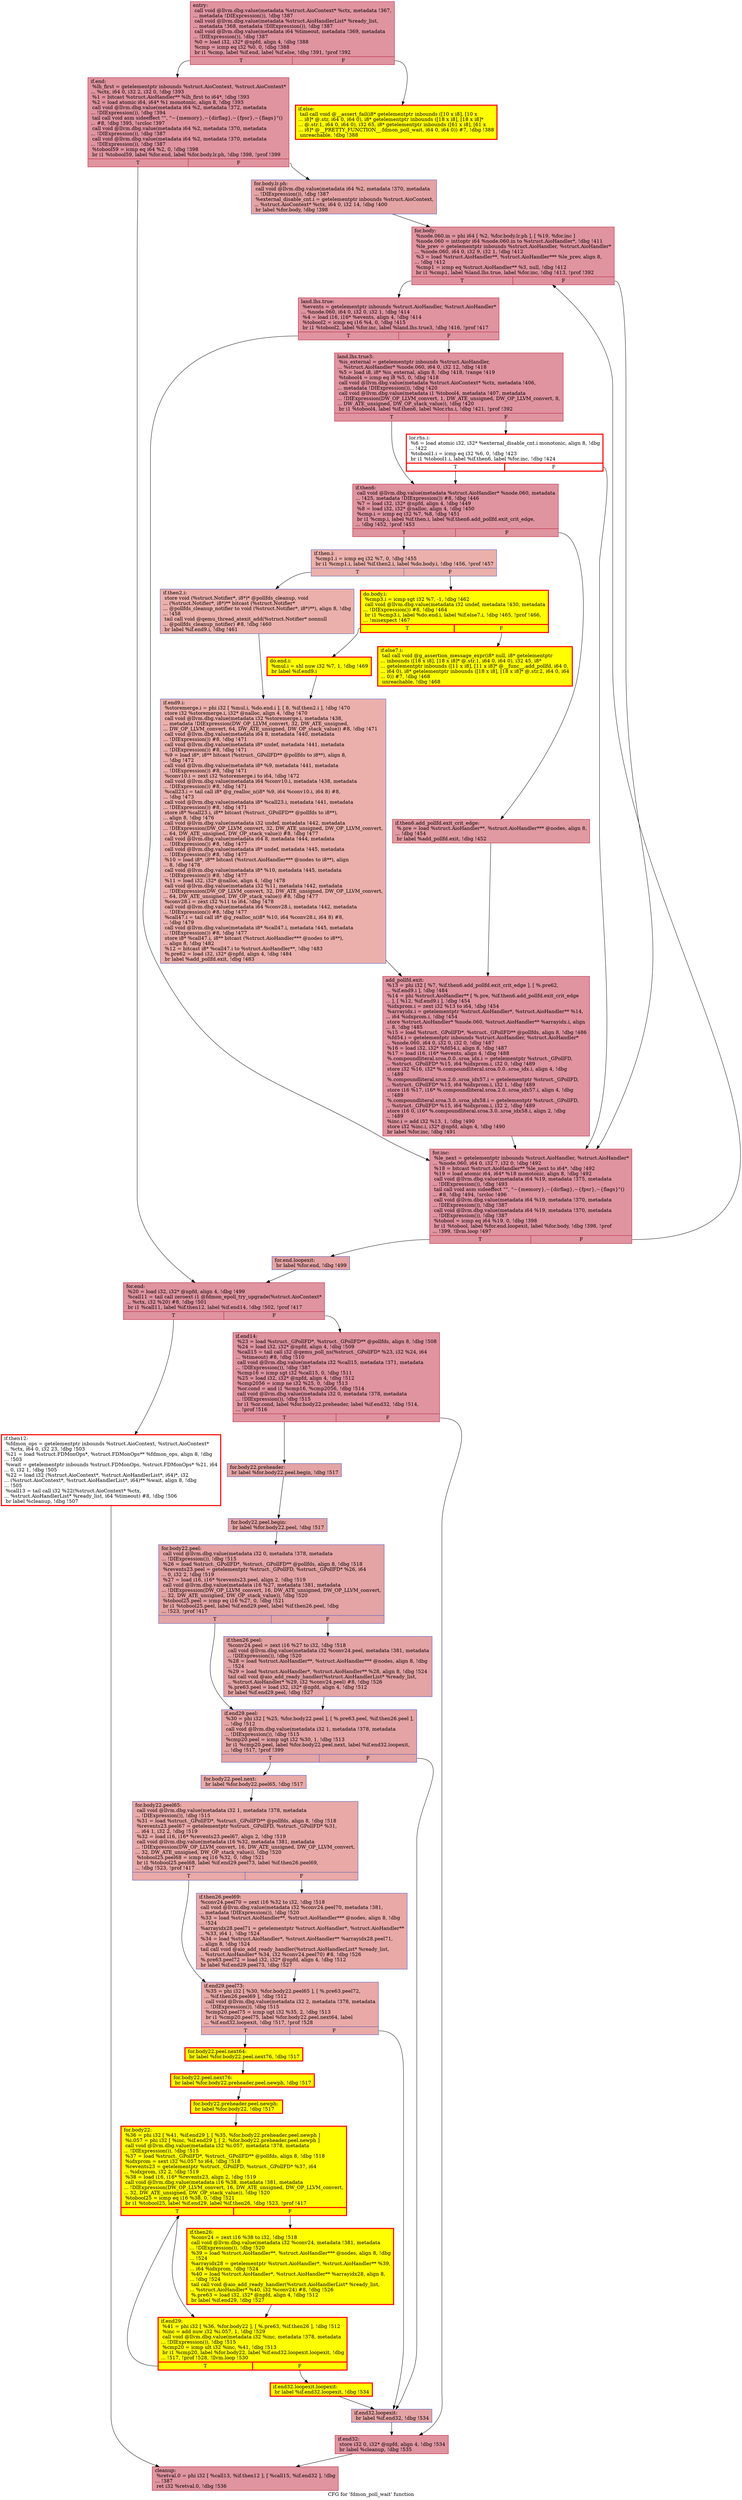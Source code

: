 digraph "CFG for 'fdmon_poll_wait' function" {
	label="CFG for 'fdmon_poll_wait' function";

	Node0x563a536e8830 [shape=record,color="#b70d28ff", style=filled, fillcolor="#b70d2870",label="{entry:\l  call void @llvm.dbg.value(metadata %struct.AioContext* %ctx, metadata !367,\l... metadata !DIExpression()), !dbg !387\l  call void @llvm.dbg.value(metadata %struct.AioHandlerList* %ready_list,\l... metadata !368, metadata !DIExpression()), !dbg !387\l  call void @llvm.dbg.value(metadata i64 %timeout, metadata !369, metadata\l... !DIExpression()), !dbg !387\l  %0 = load i32, i32* @npfd, align 4, !dbg !388\l  %cmp = icmp eq i32 %0, 0, !dbg !388\l  br i1 %cmp, label %if.end, label %if.else, !dbg !391, !prof !392\l|{<s0>T|<s1>F}}"];
	Node0x563a536e8830:s0 -> Node0x563a536ec380;
	Node0x563a536e8830:s1 -> Node0x563a536ec3f0;
	Node0x563a536ec3f0 [shape=record,penwidth=3.0, style="filled", color="red", fillcolor="yellow",label="{if.else:                                          \l  tail call void @__assert_fail(i8* getelementptr inbounds ([10 x i8], [10 x\l... i8]* @.str, i64 0, i64 0), i8* getelementptr inbounds ([18 x i8], [18 x i8]*\l... @.str.1, i64 0, i64 0), i32 65, i8* getelementptr inbounds ([61 x i8], [61 x\l... i8]* @__PRETTY_FUNCTION__.fdmon_poll_wait, i64 0, i64 0)) #7, !dbg !388\l  unreachable, !dbg !388\l}"];
	Node0x563a536ec380 [shape=record,color="#b70d28ff", style=filled, fillcolor="#b70d2870",label="{if.end:                                           \l  %lh_first = getelementptr inbounds %struct.AioContext, %struct.AioContext*\l... %ctx, i64 0, i32 2, i32 0, !dbg !393\l  %1 = bitcast %struct.AioHandler** %lh_first to i64*, !dbg !393\l  %2 = load atomic i64, i64* %1 monotonic, align 8, !dbg !393\l  call void @llvm.dbg.value(metadata i64 %2, metadata !372, metadata\l... !DIExpression()), !dbg !394\l  tail call void asm sideeffect \"\", \"~\{memory\},~\{dirflag\},~\{fpsr\},~\{flags\}\"()\l... #8, !dbg !395, !srcloc !397\l  call void @llvm.dbg.value(metadata i64 %2, metadata !370, metadata\l... !DIExpression()), !dbg !387\l  call void @llvm.dbg.value(metadata i64 %2, metadata !370, metadata\l... !DIExpression()), !dbg !387\l  %tobool59 = icmp eq i64 %2, 0, !dbg !398\l  br i1 %tobool59, label %for.end, label %for.body.lr.ph, !dbg !398, !prof !399\l|{<s0>T|<s1>F}}"];
	Node0x563a536ec380:s0 -> Node0x563a536ee270;
	Node0x563a536ec380:s1 -> Node0x563a538050e0;
	Node0x563a538050e0 [shape=record,color="#3d50c3ff", style=filled, fillcolor="#c32e3170",label="{for.body.lr.ph:                                   \l  call void @llvm.dbg.value(metadata i64 %2, metadata !370, metadata\l... !DIExpression()), !dbg !387\l  %external_disable_cnt.i = getelementptr inbounds %struct.AioContext,\l... %struct.AioContext* %ctx, i64 0, i32 14, !dbg !400\l  br label %for.body, !dbg !398\l}"];
	Node0x563a538050e0 -> Node0x563a536f0500;
	Node0x563a536f0500 [shape=record,color="#b70d28ff", style=filled, fillcolor="#b70d2870",label="{for.body:                                         \l  %node.060.in = phi i64 [ %2, %for.body.lr.ph ], [ %19, %for.inc ]\l  %node.060 = inttoptr i64 %node.060.in to %struct.AioHandler*, !dbg !411\l  %le_prev = getelementptr inbounds %struct.AioHandler, %struct.AioHandler*\l... %node.060, i64 0, i32 9, i32 1, !dbg !412\l  %3 = load %struct.AioHandler**, %struct.AioHandler*** %le_prev, align 8,\l... !dbg !412\l  %cmp1 = icmp eq %struct.AioHandler** %3, null, !dbg !412\l  br i1 %cmp1, label %land.lhs.true, label %for.inc, !dbg !413, !prof !392\l|{<s0>T|<s1>F}}"];
	Node0x563a536f0500:s0 -> Node0x563a536f0d40;
	Node0x563a536f0500:s1 -> Node0x563a536f0450;
	Node0x563a536f0d40 [shape=record,color="#b70d28ff", style=filled, fillcolor="#b70d2870",label="{land.lhs.true:                                    \l  %events = getelementptr inbounds %struct.AioHandler, %struct.AioHandler*\l... %node.060, i64 0, i32 0, i32 1, !dbg !414\l  %4 = load i16, i16* %events, align 4, !dbg !414\l  %tobool2 = icmp eq i16 %4, 0, !dbg !415\l  br i1 %tobool2, label %for.inc, label %land.lhs.true3, !dbg !416, !prof !417\l|{<s0>T|<s1>F}}"];
	Node0x563a536f0d40:s0 -> Node0x563a536f0450;
	Node0x563a536f0d40:s1 -> Node0x563a536f0c90;
	Node0x563a536f0c90 [shape=record,color="#b70d28ff", style=filled, fillcolor="#b70d2870",label="{land.lhs.true3:                                   \l  %is_external = getelementptr inbounds %struct.AioHandler,\l... %struct.AioHandler* %node.060, i64 0, i32 12, !dbg !418\l  %5 = load i8, i8* %is_external, align 8, !dbg !418, !range !419\l  %tobool4 = icmp eq i8 %5, 0, !dbg !418\l  call void @llvm.dbg.value(metadata %struct.AioContext* %ctx, metadata !406,\l... metadata !DIExpression()), !dbg !420\l  call void @llvm.dbg.value(metadata i1 %tobool4, metadata !407, metadata\l... !DIExpression(DW_OP_LLVM_convert, 1, DW_ATE_unsigned, DW_OP_LLVM_convert, 8,\l... DW_ATE_unsigned, DW_OP_stack_value)), !dbg !420\l  br i1 %tobool4, label %if.then6, label %lor.rhs.i, !dbg !421, !prof !392\l|{<s0>T|<s1>F}}"];
	Node0x563a536f0c90:s0 -> Node0x563a536f0bb0;
	Node0x563a536f0c90:s1 -> Node0x563a537066a0;
	Node0x563a537066a0 [shape=record,penwidth=3.0, color="red",label="{lor.rhs.i:                                        \l  %6 = load atomic i32, i32* %external_disable_cnt.i monotonic, align 8, !dbg\l... !422\l  %tobool1.i = icmp eq i32 %6, 0, !dbg !423\l  br i1 %tobool1.i, label %if.then6, label %for.inc, !dbg !424\l|{<s0>T|<s1>F}}"];
	Node0x563a537066a0:s0 -> Node0x563a536f0bb0;
	Node0x563a537066a0:s1 -> Node0x563a536f0450;
	Node0x563a536f0bb0 [shape=record,color="#b70d28ff", style=filled, fillcolor="#b70d2870",label="{if.then6:                                         \l  call void @llvm.dbg.value(metadata %struct.AioHandler* %node.060, metadata\l... !425, metadata !DIExpression()) #8, !dbg !446\l  %7 = load i32, i32* @npfd, align 4, !dbg !449\l  %8 = load i32, i32* @nalloc, align 4, !dbg !450\l  %cmp.i = icmp eq i32 %7, %8, !dbg !451\l  br i1 %cmp.i, label %if.then.i, label %if.then6.add_pollfd.exit_crit_edge,\l... !dbg !452, !prof !453\l|{<s0>T|<s1>F}}"];
	Node0x563a536f0bb0:s0 -> Node0x563a536e6e00;
	Node0x563a536f0bb0:s1 -> Node0x563a536f0320;
	Node0x563a536f0320 [shape=record,color="#b70d28ff", style=filled, fillcolor="#bb1b2c70",label="{if.then6.add_pollfd.exit_crit_edge:               \l  %.pre = load %struct.AioHandler**, %struct.AioHandler*** @nodes, align 8,\l... !dbg !454\l  br label %add_pollfd.exit, !dbg !452\l}"];
	Node0x563a536f0320 -> Node0x563a5370fe30;
	Node0x563a536e6e00 [shape=record,color="#3d50c3ff", style=filled, fillcolor="#d24b4070",label="{if.then.i:                                        \l  %cmp1.i = icmp eq i32 %7, 0, !dbg !455\l  br i1 %cmp1.i, label %if.then2.i, label %do.body.i, !dbg !456, !prof !457\l|{<s0>T|<s1>F}}"];
	Node0x563a536e6e00:s0 -> Node0x563a534e6120;
	Node0x563a536e6e00:s1 -> Node0x563a536f7170;
	Node0x563a534e6120 [shape=record,color="#3d50c3ff", style=filled, fillcolor="#d24b4070",label="{if.then2.i:                                       \l  store void (%struct.Notifier*, i8*)* @pollfds_cleanup, void\l... (%struct.Notifier*, i8*)** bitcast (%struct.Notifier*\l... @pollfds_cleanup_notifier to void (%struct.Notifier*, i8*)**), align 8, !dbg\l... !458\l  tail call void @qemu_thread_atexit_add(%struct.Notifier* nonnull\l... @pollfds_cleanup_notifier) #8, !dbg !460\l  br label %if.end9.i, !dbg !461\l}"];
	Node0x563a534e6120 -> Node0x563a536f7db0;
	Node0x563a536f7170 [shape=record,penwidth=3.0, style="filled", color="red", fillcolor="yellow",label="{do.body.i:                                        \l  %cmp3.i = icmp sgt i32 %7, -1, !dbg !462\l  call void @llvm.dbg.value(metadata i32 undef, metadata !430, metadata\l... !DIExpression()) #8, !dbg !464\l  br i1 %cmp3.i, label %do.end.i, label %if.else7.i, !dbg !465, !prof !466,\l... !misexpect !467\l|{<s0>T|<s1>F}}"];
	Node0x563a536f7170:s0 -> Node0x563a537d8660;
	Node0x563a536f7170:s1 -> Node0x563a53718b30;
	Node0x563a53718b30 [shape=record,penwidth=3.0, style="filled", color="red", fillcolor="yellow",label="{if.else7.i:                                       \l  tail call void @g_assertion_message_expr(i8* null, i8* getelementptr\l... inbounds ([18 x i8], [18 x i8]* @.str.1, i64 0, i64 0), i32 45, i8*\l... getelementptr inbounds ([11 x i8], [11 x i8]* @__func__.add_pollfd, i64 0,\l... i64 0), i8* getelementptr inbounds ([18 x i8], [18 x i8]* @.str.2, i64 0, i64\l... 0)) #7, !dbg !468\l  unreachable, !dbg !468\l}"];
	Node0x563a537d8660 [shape=record,penwidth=3.0, style="filled", color="red", fillcolor="yellow",label="{do.end.i:                                         \l  %mul.i = shl nuw i32 %7, 1, !dbg !469\l  br label %if.end9.i\l}"];
	Node0x563a537d8660 -> Node0x563a536f7db0;
	Node0x563a536f7db0 [shape=record,color="#3d50c3ff", style=filled, fillcolor="#d24b4070",label="{if.end9.i:                                        \l  %storemerge.i = phi i32 [ %mul.i, %do.end.i ], [ 8, %if.then2.i ], !dbg !470\l  store i32 %storemerge.i, i32* @nalloc, align 4, !dbg !470\l  call void @llvm.dbg.value(metadata i32 %storemerge.i, metadata !438,\l... metadata !DIExpression(DW_OP_LLVM_convert, 32, DW_ATE_unsigned,\l... DW_OP_LLVM_convert, 64, DW_ATE_unsigned, DW_OP_stack_value)) #8, !dbg !471\l  call void @llvm.dbg.value(metadata i64 8, metadata !440, metadata\l... !DIExpression()) #8, !dbg !471\l  call void @llvm.dbg.value(metadata i8* undef, metadata !441, metadata\l... !DIExpression()) #8, !dbg !471\l  %9 = load i8*, i8** bitcast (%struct._GPollFD** @pollfds to i8**), align 8,\l... !dbg !472\l  call void @llvm.dbg.value(metadata i8* %9, metadata !441, metadata\l... !DIExpression()) #8, !dbg !471\l  %conv10.i = zext i32 %storemerge.i to i64, !dbg !472\l  call void @llvm.dbg.value(metadata i64 %conv10.i, metadata !438, metadata\l... !DIExpression()) #8, !dbg !471\l  %call23.i = tail call i8* @g_realloc_n(i8* %9, i64 %conv10.i, i64 8) #8,\l... !dbg !473\l  call void @llvm.dbg.value(metadata i8* %call23.i, metadata !441, metadata\l... !DIExpression()) #8, !dbg !471\l  store i8* %call23.i, i8** bitcast (%struct._GPollFD** @pollfds to i8**),\l... align 8, !dbg !476\l  call void @llvm.dbg.value(metadata i32 undef, metadata !442, metadata\l... !DIExpression(DW_OP_LLVM_convert, 32, DW_ATE_unsigned, DW_OP_LLVM_convert,\l... 64, DW_ATE_unsigned, DW_OP_stack_value)) #8, !dbg !477\l  call void @llvm.dbg.value(metadata i64 8, metadata !444, metadata\l... !DIExpression()) #8, !dbg !477\l  call void @llvm.dbg.value(metadata i8* undef, metadata !445, metadata\l... !DIExpression()) #8, !dbg !477\l  %10 = load i8*, i8** bitcast (%struct.AioHandler*** @nodes to i8**), align\l... 8, !dbg !478\l  call void @llvm.dbg.value(metadata i8* %10, metadata !445, metadata\l... !DIExpression()) #8, !dbg !477\l  %11 = load i32, i32* @nalloc, align 4, !dbg !478\l  call void @llvm.dbg.value(metadata i32 %11, metadata !442, metadata\l... !DIExpression(DW_OP_LLVM_convert, 32, DW_ATE_unsigned, DW_OP_LLVM_convert,\l... 64, DW_ATE_unsigned, DW_OP_stack_value)) #8, !dbg !477\l  %conv28.i = zext i32 %11 to i64, !dbg !478\l  call void @llvm.dbg.value(metadata i64 %conv28.i, metadata !442, metadata\l... !DIExpression()) #8, !dbg !477\l  %call47.i = tail call i8* @g_realloc_n(i8* %10, i64 %conv28.i, i64 8) #8,\l... !dbg !479\l  call void @llvm.dbg.value(metadata i8* %call47.i, metadata !445, metadata\l... !DIExpression()) #8, !dbg !477\l  store i8* %call47.i, i8** bitcast (%struct.AioHandler*** @nodes to i8**),\l... align 8, !dbg !482\l  %12 = bitcast i8* %call47.i to %struct.AioHandler**, !dbg !483\l  %.pre62 = load i32, i32* @npfd, align 4, !dbg !484\l  br label %add_pollfd.exit, !dbg !483\l}"];
	Node0x563a536f7db0 -> Node0x563a5370fe30;
	Node0x563a5370fe30 [shape=record,color="#b70d28ff", style=filled, fillcolor="#b70d2870",label="{add_pollfd.exit:                                  \l  %13 = phi i32 [ %7, %if.then6.add_pollfd.exit_crit_edge ], [ %.pre62,\l... %if.end9.i ], !dbg !484\l  %14 = phi %struct.AioHandler** [ %.pre, %if.then6.add_pollfd.exit_crit_edge\l... ], [ %12, %if.end9.i ], !dbg !454\l  %idxprom.i = zext i32 %13 to i64, !dbg !454\l  %arrayidx.i = getelementptr %struct.AioHandler*, %struct.AioHandler** %14,\l... i64 %idxprom.i, !dbg !454\l  store %struct.AioHandler* %node.060, %struct.AioHandler** %arrayidx.i, align\l... 8, !dbg !485\l  %15 = load %struct._GPollFD*, %struct._GPollFD** @pollfds, align 8, !dbg !486\l  %fd54.i = getelementptr inbounds %struct.AioHandler, %struct.AioHandler*\l... %node.060, i64 0, i32 0, i32 0, !dbg !487\l  %16 = load i32, i32* %fd54.i, align 8, !dbg !487\l  %17 = load i16, i16* %events, align 4, !dbg !488\l  %.compoundliteral.sroa.0.0..sroa_idx.i = getelementptr %struct._GPollFD,\l... %struct._GPollFD* %15, i64 %idxprom.i, i32 0, !dbg !489\l  store i32 %16, i32* %.compoundliteral.sroa.0.0..sroa_idx.i, align 4, !dbg\l... !489\l  %.compoundliteral.sroa.2.0..sroa_idx57.i = getelementptr %struct._GPollFD,\l... %struct._GPollFD* %15, i64 %idxprom.i, i32 1, !dbg !489\l  store i16 %17, i16* %.compoundliteral.sroa.2.0..sroa_idx57.i, align 4, !dbg\l... !489\l  %.compoundliteral.sroa.3.0..sroa_idx58.i = getelementptr %struct._GPollFD,\l... %struct._GPollFD* %15, i64 %idxprom.i, i32 2, !dbg !489\l  store i16 0, i16* %.compoundliteral.sroa.3.0..sroa_idx58.i, align 2, !dbg\l... !489\l  %inc.i = add i32 %13, 1, !dbg !490\l  store i32 %inc.i, i32* @npfd, align 4, !dbg !490\l  br label %for.inc, !dbg !491\l}"];
	Node0x563a5370fe30 -> Node0x563a536f0450;
	Node0x563a536f0450 [shape=record,color="#b70d28ff", style=filled, fillcolor="#b70d2870",label="{for.inc:                                          \l  %le_next = getelementptr inbounds %struct.AioHandler, %struct.AioHandler*\l... %node.060, i64 0, i32 7, i32 0, !dbg !492\l  %18 = bitcast %struct.AioHandler** %le_next to i64*, !dbg !492\l  %19 = load atomic i64, i64* %18 monotonic, align 8, !dbg !492\l  call void @llvm.dbg.value(metadata i64 %19, metadata !375, metadata\l... !DIExpression()), !dbg !493\l  tail call void asm sideeffect \"\", \"~\{memory\},~\{dirflag\},~\{fpsr\},~\{flags\}\"()\l... #8, !dbg !494, !srcloc !496\l  call void @llvm.dbg.value(metadata i64 %19, metadata !370, metadata\l... !DIExpression()), !dbg !387\l  call void @llvm.dbg.value(metadata i64 %19, metadata !370, metadata\l... !DIExpression()), !dbg !387\l  %tobool = icmp eq i64 %19, 0, !dbg !398\l  br i1 %tobool, label %for.end.loopexit, label %for.body, !dbg !398, !prof\l... !399, !llvm.loop !497\l|{<s0>T|<s1>F}}"];
	Node0x563a536f0450:s0 -> Node0x563a53809930;
	Node0x563a536f0450:s1 -> Node0x563a536f0500;
	Node0x563a53809930 [shape=record,color="#3d50c3ff", style=filled, fillcolor="#c32e3170",label="{for.end.loopexit:                                 \l  br label %for.end, !dbg !499\l}"];
	Node0x563a53809930 -> Node0x563a536ee270;
	Node0x563a536ee270 [shape=record,color="#b70d28ff", style=filled, fillcolor="#b70d2870",label="{for.end:                                          \l  %20 = load i32, i32* @npfd, align 4, !dbg !499\l  %call11 = tail call zeroext i1 @fdmon_epoll_try_upgrade(%struct.AioContext*\l... %ctx, i32 %20) #8, !dbg !501\l  br i1 %call11, label %if.then12, label %if.end14, !dbg !502, !prof !417\l|{<s0>T|<s1>F}}"];
	Node0x563a536ee270:s0 -> Node0x563a536f4a30;
	Node0x563a536ee270:s1 -> Node0x563a536f4a80;
	Node0x563a536f4a30 [shape=record,penwidth=3.0, color="red",label="{if.then12:                                        \l  %fdmon_ops = getelementptr inbounds %struct.AioContext, %struct.AioContext*\l... %ctx, i64 0, i32 23, !dbg !503\l  %21 = load %struct.FDMonOps*, %struct.FDMonOps** %fdmon_ops, align 8, !dbg\l... !503\l  %wait = getelementptr inbounds %struct.FDMonOps, %struct.FDMonOps* %21, i64\l... 0, i32 1, !dbg !505\l  %22 = load i32 (%struct.AioContext*, %struct.AioHandlerList*, i64)*, i32\l... (%struct.AioContext*, %struct.AioHandlerList*, i64)** %wait, align 8, !dbg\l... !505\l  %call13 = tail call i32 %22(%struct.AioContext* %ctx,\l... %struct.AioHandlerList* %ready_list, i64 %timeout) #8, !dbg !506\l  br label %cleanup, !dbg !507\l}"];
	Node0x563a536f4a30 -> Node0x563a536f58f0;
	Node0x563a536f4a80 [shape=record,color="#b70d28ff", style=filled, fillcolor="#b70d2870",label="{if.end14:                                         \l  %23 = load %struct._GPollFD*, %struct._GPollFD** @pollfds, align 8, !dbg !508\l  %24 = load i32, i32* @npfd, align 4, !dbg !509\l  %call15 = tail call i32 @qemu_poll_ns(%struct._GPollFD* %23, i32 %24, i64\l... %timeout) #8, !dbg !510\l  call void @llvm.dbg.value(metadata i32 %call15, metadata !371, metadata\l... !DIExpression()), !dbg !387\l  %cmp16 = icmp sgt i32 %call15, 0, !dbg !511\l  %25 = load i32, i32* @npfd, align 4, !dbg !512\l  %cmp2056 = icmp ne i32 %25, 0, !dbg !513\l  %or.cond = and i1 %cmp16, %cmp2056, !dbg !514\l  call void @llvm.dbg.value(metadata i32 0, metadata !378, metadata\l... !DIExpression()), !dbg !515\l  br i1 %or.cond, label %for.body22.preheader, label %if.end32, !dbg !514,\l... !prof !516\l|{<s0>T|<s1>F}}"];
	Node0x563a536f4a80:s0 -> Node0x563a5380d640;
	Node0x563a536f4a80:s1 -> Node0x563a536f6b80;
	Node0x563a5380d640 [shape=record,color="#3d50c3ff", style=filled, fillcolor="#c32e3170",label="{for.body22.preheader:                             \l  br label %for.body22.peel.begin, !dbg !517\l}"];
	Node0x563a5380d640 -> Node0x563a53817de0;
	Node0x563a53817de0 [shape=record,color="#3d50c3ff", style=filled, fillcolor="#c32e3170",label="{for.body22.peel.begin:                            \l  br label %for.body22.peel, !dbg !517\l}"];
	Node0x563a53817de0 -> Node0x563a53809030;
	Node0x563a53809030 [shape=record,color="#3d50c3ff", style=filled, fillcolor="#c32e3170",label="{for.body22.peel:                                  \l  call void @llvm.dbg.value(metadata i32 0, metadata !378, metadata\l... !DIExpression()), !dbg !515\l  %26 = load %struct._GPollFD*, %struct._GPollFD** @pollfds, align 8, !dbg !518\l  %revents23.peel = getelementptr %struct._GPollFD, %struct._GPollFD* %26, i64\l... 0, i32 2, !dbg !519\l  %27 = load i16, i16* %revents23.peel, align 2, !dbg !519\l  call void @llvm.dbg.value(metadata i16 %27, metadata !381, metadata\l... !DIExpression(DW_OP_LLVM_convert, 16, DW_ATE_unsigned, DW_OP_LLVM_convert,\l... 32, DW_ATE_unsigned, DW_OP_stack_value)), !dbg !520\l  %tobool25.peel = icmp eq i16 %27, 0, !dbg !521\l  br i1 %tobool25.peel, label %if.end29.peel, label %if.then26.peel, !dbg\l... !523, !prof !417\l|{<s0>T|<s1>F}}"];
	Node0x563a53809030:s0 -> Node0x563a5381ce30;
	Node0x563a53809030:s1 -> Node0x563a536f8b30;
	Node0x563a536f8b30 [shape=record,color="#3d50c3ff", style=filled, fillcolor="#c32e3170",label="{if.then26.peel:                                   \l  %conv24.peel = zext i16 %27 to i32, !dbg !518\l  call void @llvm.dbg.value(metadata i32 %conv24.peel, metadata !381, metadata\l... !DIExpression()), !dbg !520\l  %28 = load %struct.AioHandler**, %struct.AioHandler*** @nodes, align 8, !dbg\l... !524\l  %29 = load %struct.AioHandler*, %struct.AioHandler** %28, align 8, !dbg !524\l  tail call void @aio_add_ready_handler(%struct.AioHandlerList* %ready_list,\l... %struct.AioHandler* %29, i32 %conv24.peel) #8, !dbg !526\l  %.pre63.peel = load i32, i32* @npfd, align 4, !dbg !512\l  br label %if.end29.peel, !dbg !527\l}"];
	Node0x563a536f8b30 -> Node0x563a5381ce30;
	Node0x563a5381ce30 [shape=record,color="#3d50c3ff", style=filled, fillcolor="#c32e3170",label="{if.end29.peel:                                    \l  %30 = phi i32 [ %25, %for.body22.peel ], [ %.pre63.peel, %if.then26.peel ],\l... !dbg !512\l  call void @llvm.dbg.value(metadata i32 1, metadata !378, metadata\l... !DIExpression()), !dbg !515\l  %cmp20.peel = icmp ugt i32 %30, 1, !dbg !513\l  br i1 %cmp20.peel, label %for.body22.peel.next, label %if.end32.loopexit,\l... !dbg !517, !prof !399\l|{<s0>T|<s1>F}}"];
	Node0x563a5381ce30:s0 -> Node0x563a538090a0;
	Node0x563a5381ce30:s1 -> Node0x563a537e27b0;
	Node0x563a538090a0 [shape=record,color="#3d50c3ff", style=filled, fillcolor="#ca3b3770",label="{for.body22.peel.next:                             \l  br label %for.body22.peel65, !dbg !517\l}"];
	Node0x563a538090a0 -> Node0x563a534e60d0;
	Node0x563a534e60d0 [shape=record,color="#3d50c3ff", style=filled, fillcolor="#ca3b3770",label="{for.body22.peel65:                                \l  call void @llvm.dbg.value(metadata i32 1, metadata !378, metadata\l... !DIExpression()), !dbg !515\l  %31 = load %struct._GPollFD*, %struct._GPollFD** @pollfds, align 8, !dbg !518\l  %revents23.peel67 = getelementptr %struct._GPollFD, %struct._GPollFD* %31,\l... i64 1, i32 2, !dbg !519\l  %32 = load i16, i16* %revents23.peel67, align 2, !dbg !519\l  call void @llvm.dbg.value(metadata i16 %32, metadata !381, metadata\l... !DIExpression(DW_OP_LLVM_convert, 16, DW_ATE_unsigned, DW_OP_LLVM_convert,\l... 32, DW_ATE_unsigned, DW_OP_stack_value)), !dbg !520\l  %tobool25.peel68 = icmp eq i16 %32, 0, !dbg !521\l  br i1 %tobool25.peel68, label %if.end29.peel73, label %if.then26.peel69,\l... !dbg !523, !prof !417\l|{<s0>T|<s1>F}}"];
	Node0x563a534e60d0:s0 -> Node0x563a53833dc0;
	Node0x563a534e60d0:s1 -> Node0x563a538092a0;
	Node0x563a538092a0 [shape=record,color="#3d50c3ff", style=filled, fillcolor="#ca3b3770",label="{if.then26.peel69:                                 \l  %conv24.peel70 = zext i16 %32 to i32, !dbg !518\l  call void @llvm.dbg.value(metadata i32 %conv24.peel70, metadata !381,\l... metadata !DIExpression()), !dbg !520\l  %33 = load %struct.AioHandler**, %struct.AioHandler*** @nodes, align 8, !dbg\l... !524\l  %arrayidx28.peel71 = getelementptr %struct.AioHandler*, %struct.AioHandler**\l... %33, i64 1, !dbg !524\l  %34 = load %struct.AioHandler*, %struct.AioHandler** %arrayidx28.peel71,\l... align 8, !dbg !524\l  tail call void @aio_add_ready_handler(%struct.AioHandlerList* %ready_list,\l... %struct.AioHandler* %34, i32 %conv24.peel70) #8, !dbg !526\l  %.pre63.peel72 = load i32, i32* @npfd, align 4, !dbg !512\l  br label %if.end29.peel73, !dbg !527\l}"];
	Node0x563a538092a0 -> Node0x563a53833dc0;
	Node0x563a53833dc0 [shape=record,color="#3d50c3ff", style=filled, fillcolor="#ca3b3770",label="{if.end29.peel73:                                  \l  %35 = phi i32 [ %30, %for.body22.peel65 ], [ %.pre63.peel72,\l... %if.then26.peel69 ], !dbg !512\l  call void @llvm.dbg.value(metadata i32 2, metadata !378, metadata\l... !DIExpression()), !dbg !515\l  %cmp20.peel75 = icmp ugt i32 %35, 2, !dbg !513\l  br i1 %cmp20.peel75, label %for.body22.peel.next64, label\l... %if.end32.loopexit, !dbg !517, !prof !528\l|{<s0>T|<s1>F}}"];
	Node0x563a53833dc0:s0 -> Node0x563a536ee820;
	Node0x563a53833dc0:s1 -> Node0x563a537e27b0;
	Node0x563a536ee820 [shape=record,penwidth=3.0, style="filled", color="red", fillcolor="yellow",label="{for.body22.peel.next64:                           \l  br label %for.body22.peel.next76, !dbg !517\l}"];
	Node0x563a536ee820 -> Node0x563a538218b0;
	Node0x563a538218b0 [shape=record,penwidth=3.0, style="filled", color="red", fillcolor="yellow",label="{for.body22.peel.next76:                           \l  br label %for.body22.preheader.peel.newph, !dbg !517\l}"];
	Node0x563a538218b0 -> Node0x563a53817ff0;
	Node0x563a53817ff0 [shape=record,penwidth=3.0, style="filled", color="red", fillcolor="yellow",label="{for.body22.preheader.peel.newph:                  \l  br label %for.body22, !dbg !517\l}"];
	Node0x563a53817ff0 -> Node0x563a536f74d0;
	Node0x563a536f74d0 [shape=record,penwidth=3.0, style="filled", color="red", fillcolor="yellow",label="{for.body22:                                       \l  %36 = phi i32 [ %41, %if.end29 ], [ %35, %for.body22.preheader.peel.newph ]\l  %i.057 = phi i32 [ %inc, %if.end29 ], [ 2, %for.body22.preheader.peel.newph ]\l  call void @llvm.dbg.value(metadata i32 %i.057, metadata !378, metadata\l... !DIExpression()), !dbg !515\l  %37 = load %struct._GPollFD*, %struct._GPollFD** @pollfds, align 8, !dbg !518\l  %idxprom = sext i32 %i.057 to i64, !dbg !518\l  %revents23 = getelementptr %struct._GPollFD, %struct._GPollFD* %37, i64\l... %idxprom, i32 2, !dbg !519\l  %38 = load i16, i16* %revents23, align 2, !dbg !519\l  call void @llvm.dbg.value(metadata i16 %38, metadata !381, metadata\l... !DIExpression(DW_OP_LLVM_convert, 16, DW_ATE_unsigned, DW_OP_LLVM_convert,\l... 32, DW_ATE_unsigned, DW_OP_stack_value)), !dbg !520\l  %tobool25 = icmp eq i16 %38, 0, !dbg !521\l  br i1 %tobool25, label %if.end29, label %if.then26, !dbg !523, !prof !417\l|{<s0>T|<s1>F}}"];
	Node0x563a536f74d0:s0 -> Node0x563a536f81c0;
	Node0x563a536f74d0:s1 -> Node0x563a536ec030;
	Node0x563a536ec030 [shape=record,penwidth=3.0, style="filled", color="red", fillcolor="yellow",label="{if.then26:                                        \l  %conv24 = zext i16 %38 to i32, !dbg !518\l  call void @llvm.dbg.value(metadata i32 %conv24, metadata !381, metadata\l... !DIExpression()), !dbg !520\l  %39 = load %struct.AioHandler**, %struct.AioHandler*** @nodes, align 8, !dbg\l... !524\l  %arrayidx28 = getelementptr %struct.AioHandler*, %struct.AioHandler** %39,\l... i64 %idxprom, !dbg !524\l  %40 = load %struct.AioHandler*, %struct.AioHandler** %arrayidx28, align 8,\l... !dbg !524\l  tail call void @aio_add_ready_handler(%struct.AioHandlerList* %ready_list,\l... %struct.AioHandler* %40, i32 %conv24) #8, !dbg !526\l  %.pre63 = load i32, i32* @npfd, align 4, !dbg !512\l  br label %if.end29, !dbg !527\l}"];
	Node0x563a536ec030 -> Node0x563a536f81c0;
	Node0x563a536f81c0 [shape=record,penwidth=3.0, style="filled", color="red", fillcolor="yellow",label="{if.end29:                                         \l  %41 = phi i32 [ %36, %for.body22 ], [ %.pre63, %if.then26 ], !dbg !512\l  %inc = add nuw i32 %i.057, 1, !dbg !529\l  call void @llvm.dbg.value(metadata i32 %inc, metadata !378, metadata\l... !DIExpression()), !dbg !515\l  %cmp20 = icmp ult i32 %inc, %41, !dbg !513\l  br i1 %cmp20, label %for.body22, label %if.end32.loopexit.loopexit, !dbg\l... !517, !prof !528, !llvm.loop !530\l|{<s0>T|<s1>F}}"];
	Node0x563a536f81c0:s0 -> Node0x563a536f74d0;
	Node0x563a536f81c0:s1 -> Node0x563a53834fe0;
	Node0x563a53834fe0 [shape=record,penwidth=3.0, style="filled", color="red", fillcolor="yellow",label="{if.end32.loopexit.loopexit:                       \l  br label %if.end32.loopexit, !dbg !534\l}"];
	Node0x563a53834fe0 -> Node0x563a537e27b0;
	Node0x563a537e27b0 [shape=record,color="#3d50c3ff", style=filled, fillcolor="#c32e3170",label="{if.end32.loopexit:                                \l  br label %if.end32, !dbg !534\l}"];
	Node0x563a537e27b0 -> Node0x563a536f6b80;
	Node0x563a536f6b80 [shape=record,color="#b70d28ff", style=filled, fillcolor="#b70d2870",label="{if.end32:                                         \l  store i32 0, i32* @npfd, align 4, !dbg !534\l  br label %cleanup, !dbg !535\l}"];
	Node0x563a536f6b80 -> Node0x563a536f58f0;
	Node0x563a536f58f0 [shape=record,color="#b70d28ff", style=filled, fillcolor="#b70d2870",label="{cleanup:                                          \l  %retval.0 = phi i32 [ %call13, %if.then12 ], [ %call15, %if.end32 ], !dbg\l... !387\l  ret i32 %retval.0, !dbg !536\l}"];
}
